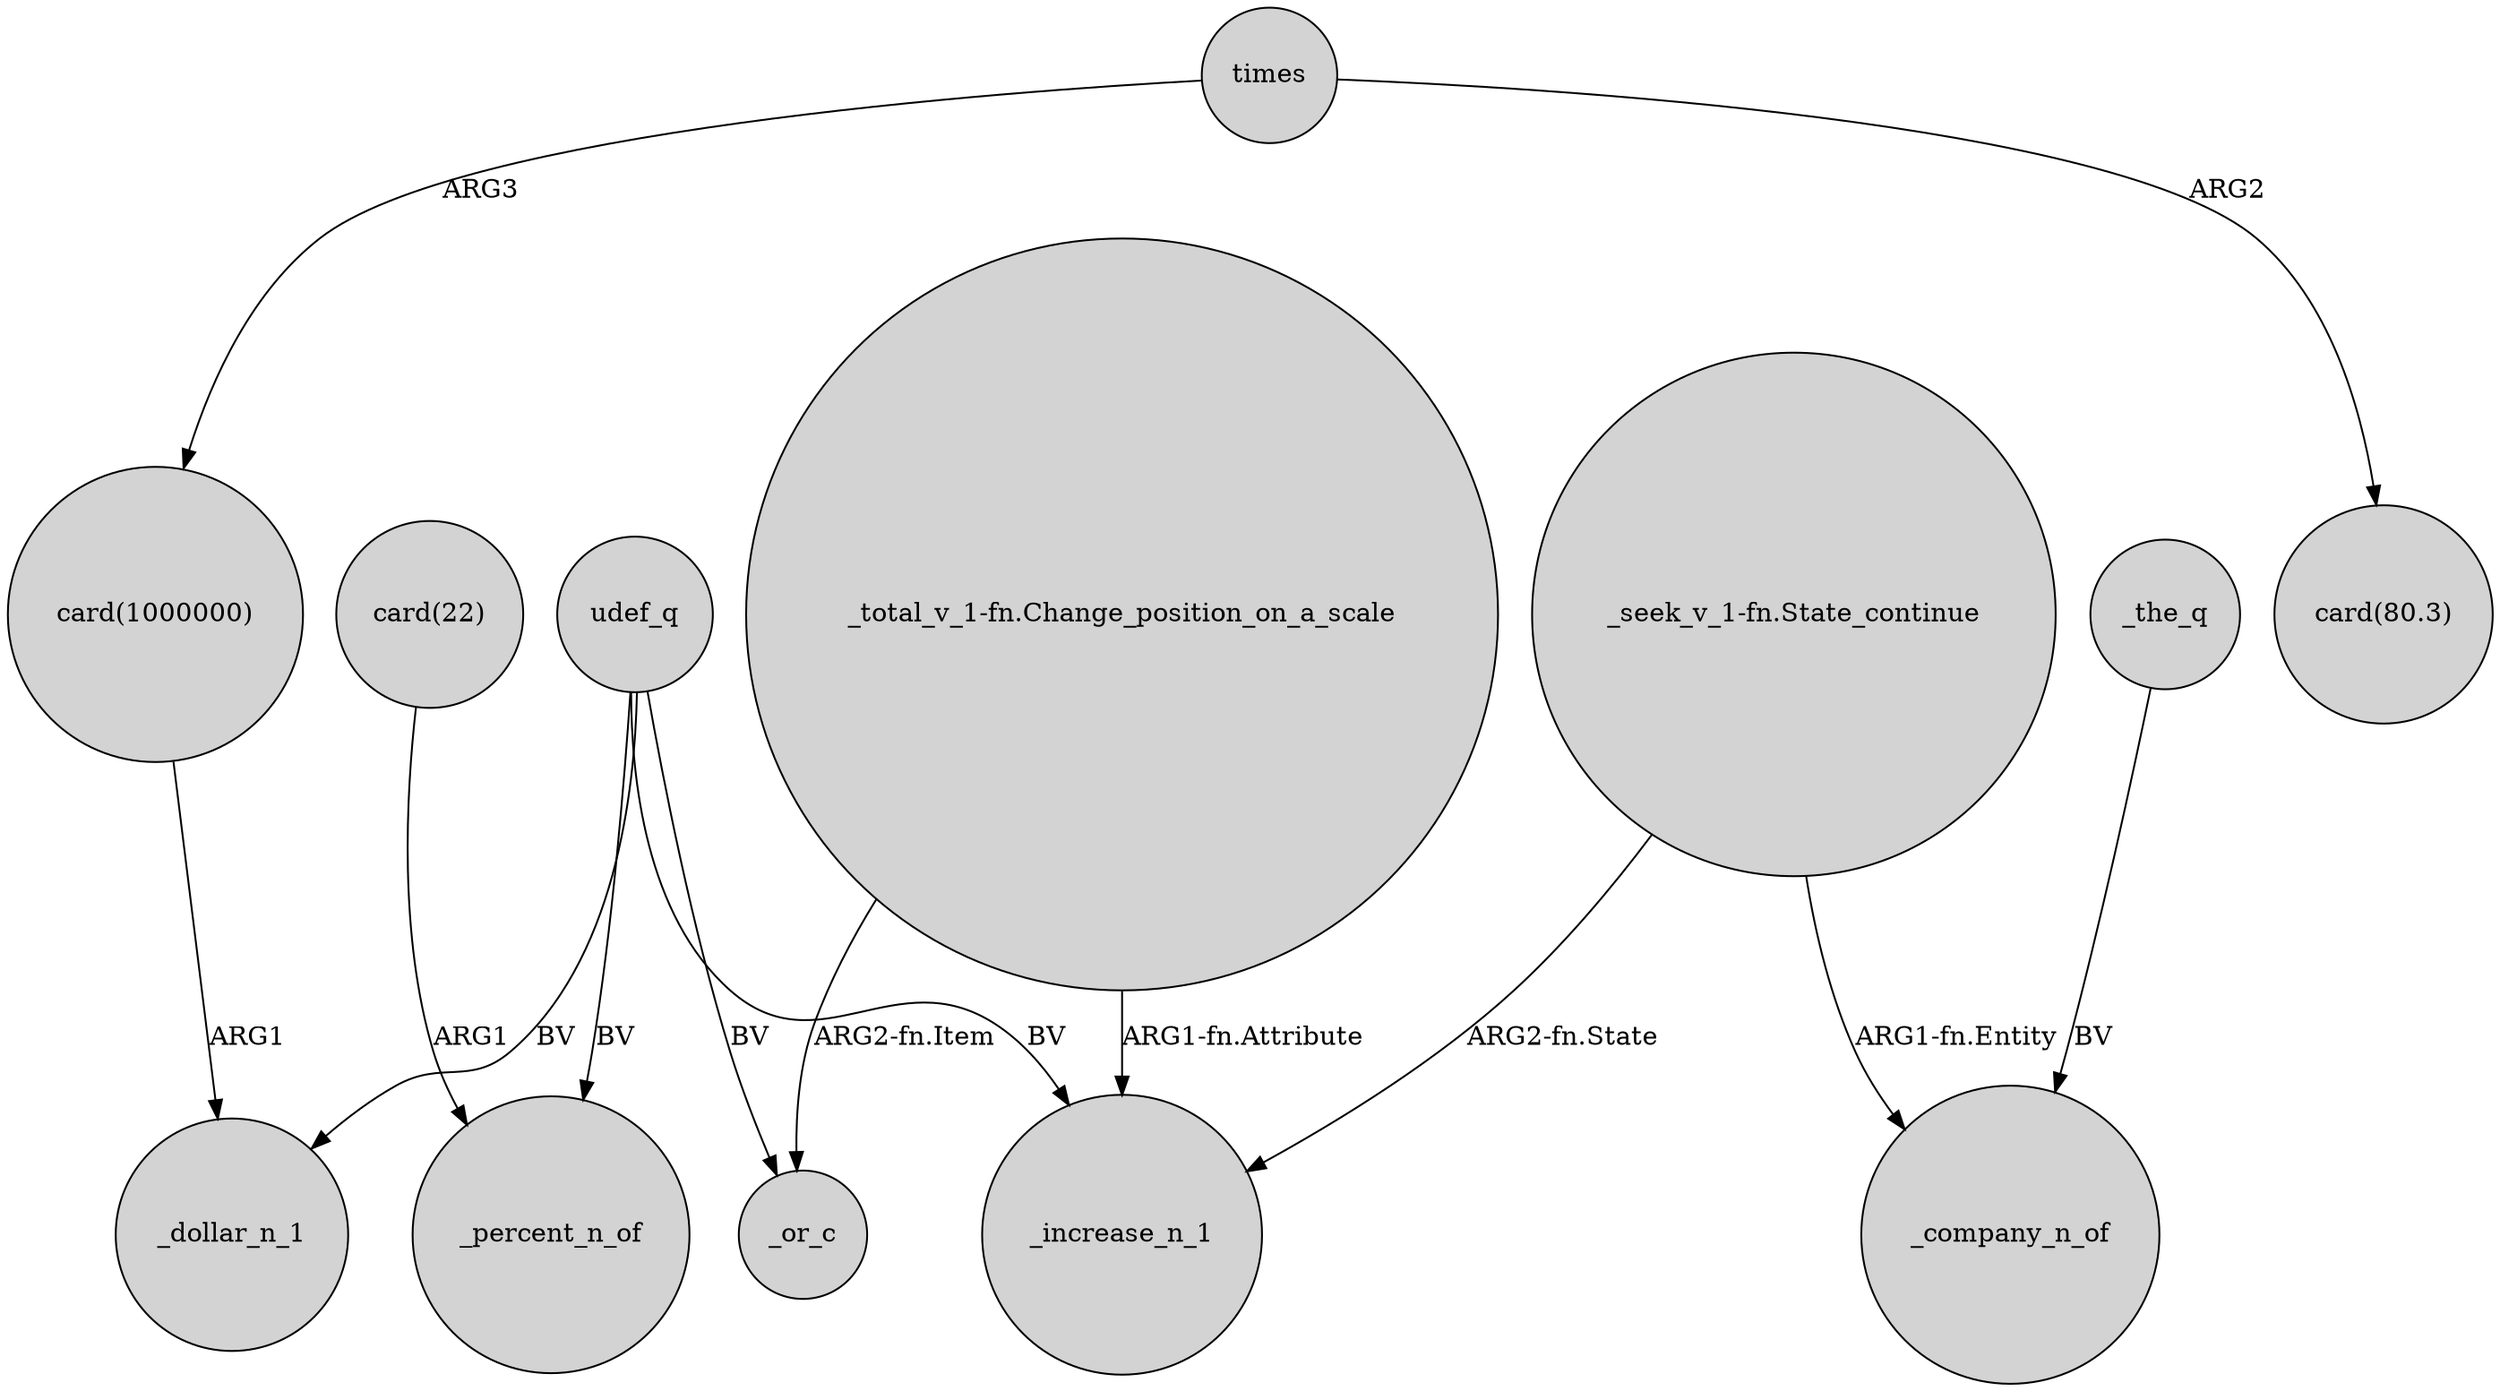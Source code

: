 digraph {
	node [shape=circle style=filled]
	times -> "card(1000000)" [label=ARG3]
	"_total_v_1-fn.Change_position_on_a_scale" -> _increase_n_1 [label="ARG1-fn.Attribute"]
	udef_q -> _percent_n_of [label=BV]
	udef_q -> _increase_n_1 [label=BV]
	times -> "card(80.3)" [label=ARG2]
	"_seek_v_1-fn.State_continue" -> _increase_n_1 [label="ARG2-fn.State"]
	udef_q -> _dollar_n_1 [label=BV]
	"card(1000000)" -> _dollar_n_1 [label=ARG1]
	udef_q -> _or_c [label=BV]
	_the_q -> _company_n_of [label=BV]
	"_total_v_1-fn.Change_position_on_a_scale" -> _or_c [label="ARG2-fn.Item"]
	"_seek_v_1-fn.State_continue" -> _company_n_of [label="ARG1-fn.Entity"]
	"card(22)" -> _percent_n_of [label=ARG1]
}
